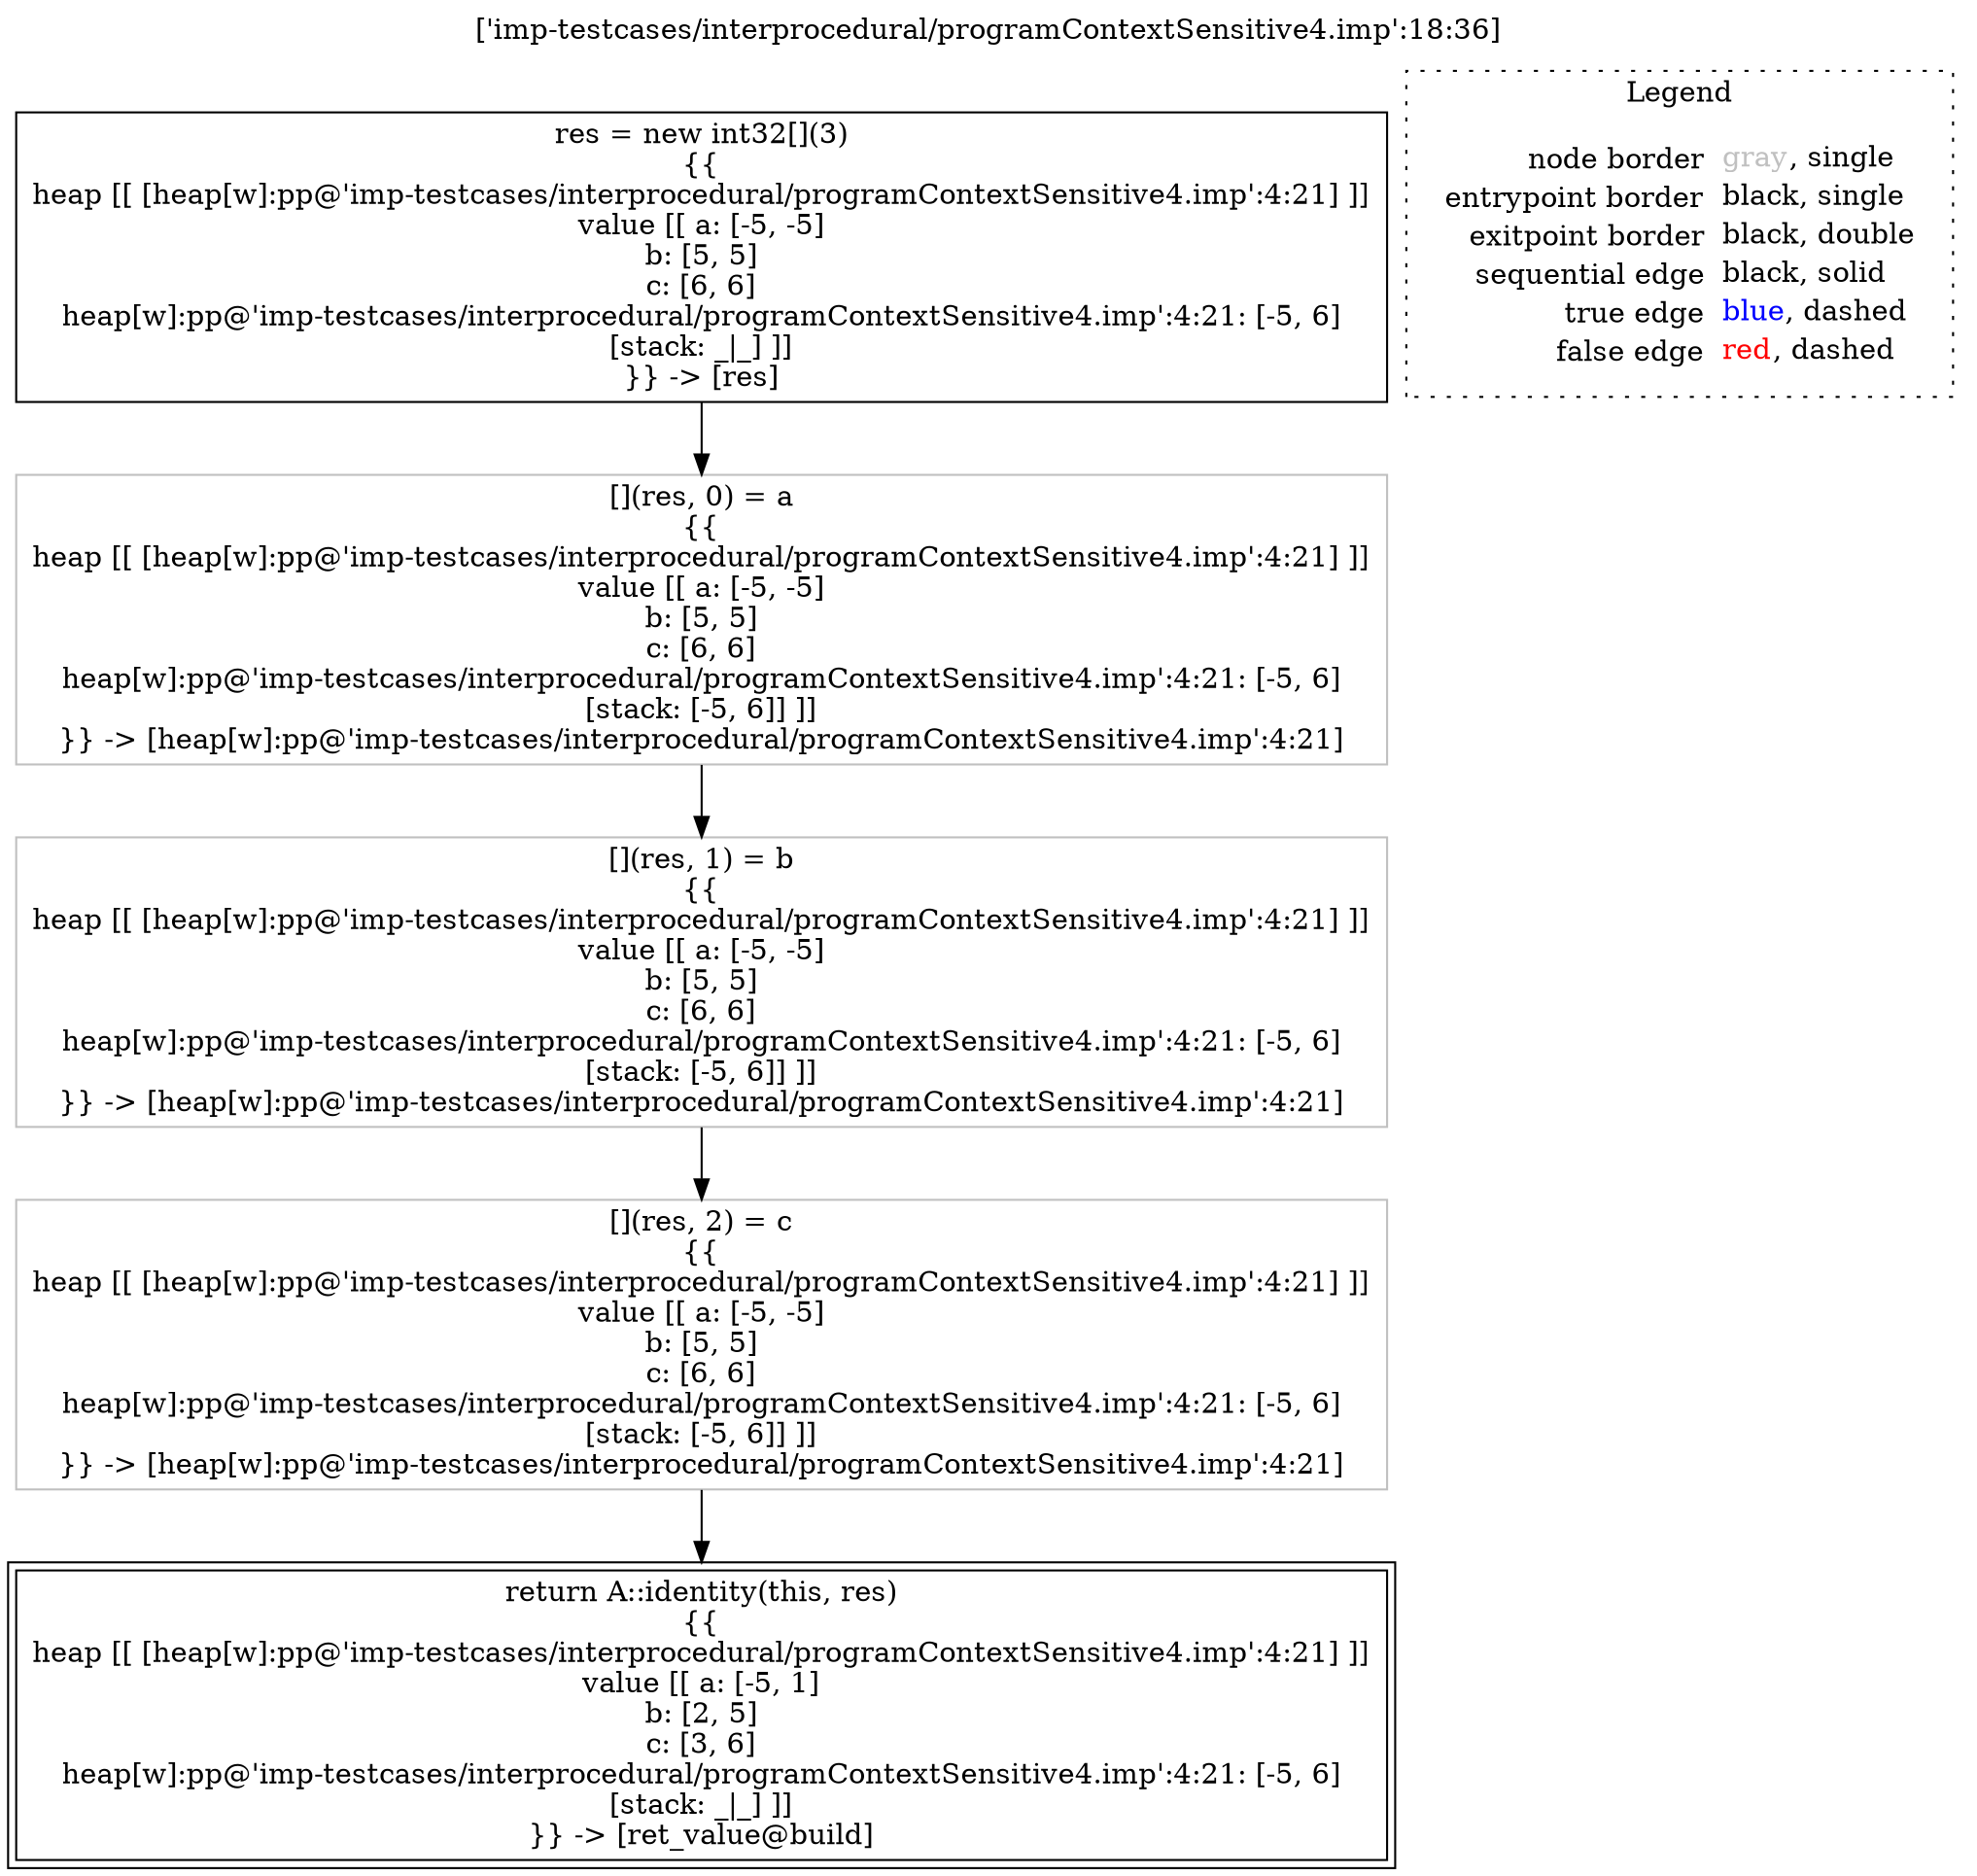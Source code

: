 digraph {
	labelloc="t";
	label="['imp-testcases/interprocedural/programContextSensitive4.imp':18:36]";
	"node0" [shape="rect",color="black",label=<res = new int32[](3)<BR/>{{<BR/>heap [[ [heap[w]:pp@'imp-testcases/interprocedural/programContextSensitive4.imp':4:21] ]]<BR/>value [[ a: [-5, -5]<BR/>b: [5, 5]<BR/>c: [6, 6]<BR/>heap[w]:pp@'imp-testcases/interprocedural/programContextSensitive4.imp':4:21: [-5, 6]<BR/>[stack: _|_] ]]<BR/>}} -&gt; [res]>];
	"node1" [shape="rect",color="gray",label=<[](res, 0) = a<BR/>{{<BR/>heap [[ [heap[w]:pp@'imp-testcases/interprocedural/programContextSensitive4.imp':4:21] ]]<BR/>value [[ a: [-5, -5]<BR/>b: [5, 5]<BR/>c: [6, 6]<BR/>heap[w]:pp@'imp-testcases/interprocedural/programContextSensitive4.imp':4:21: [-5, 6]<BR/>[stack: [-5, 6]] ]]<BR/>}} -&gt; [heap[w]:pp@'imp-testcases/interprocedural/programContextSensitive4.imp':4:21]>];
	"node2" [shape="rect",color="gray",label=<[](res, 1) = b<BR/>{{<BR/>heap [[ [heap[w]:pp@'imp-testcases/interprocedural/programContextSensitive4.imp':4:21] ]]<BR/>value [[ a: [-5, -5]<BR/>b: [5, 5]<BR/>c: [6, 6]<BR/>heap[w]:pp@'imp-testcases/interprocedural/programContextSensitive4.imp':4:21: [-5, 6]<BR/>[stack: [-5, 6]] ]]<BR/>}} -&gt; [heap[w]:pp@'imp-testcases/interprocedural/programContextSensitive4.imp':4:21]>];
	"node3" [shape="rect",color="black",peripheries="2",label=<return A::identity(this, res)<BR/>{{<BR/>heap [[ [heap[w]:pp@'imp-testcases/interprocedural/programContextSensitive4.imp':4:21] ]]<BR/>value [[ a: [-5, 1]<BR/>b: [2, 5]<BR/>c: [3, 6]<BR/>heap[w]:pp@'imp-testcases/interprocedural/programContextSensitive4.imp':4:21: [-5, 6]<BR/>[stack: _|_] ]]<BR/>}} -&gt; [ret_value@build]>];
	"node4" [shape="rect",color="gray",label=<[](res, 2) = c<BR/>{{<BR/>heap [[ [heap[w]:pp@'imp-testcases/interprocedural/programContextSensitive4.imp':4:21] ]]<BR/>value [[ a: [-5, -5]<BR/>b: [5, 5]<BR/>c: [6, 6]<BR/>heap[w]:pp@'imp-testcases/interprocedural/programContextSensitive4.imp':4:21: [-5, 6]<BR/>[stack: [-5, 6]] ]]<BR/>}} -&gt; [heap[w]:pp@'imp-testcases/interprocedural/programContextSensitive4.imp':4:21]>];
	"node0" -> "node1" [color="black"];
	"node1" -> "node2" [color="black"];
	"node2" -> "node4" [color="black"];
	"node4" -> "node3" [color="black"];
subgraph cluster_legend {
	label="Legend";
	style=dotted;
	node [shape=plaintext];
	"legend" [label=<<table border="0" cellpadding="2" cellspacing="0" cellborder="0"><tr><td align="right">node border&nbsp;</td><td align="left"><font color="gray">gray</font>, single</td></tr><tr><td align="right">entrypoint border&nbsp;</td><td align="left"><font color="black">black</font>, single</td></tr><tr><td align="right">exitpoint border&nbsp;</td><td align="left"><font color="black">black</font>, double</td></tr><tr><td align="right">sequential edge&nbsp;</td><td align="left"><font color="black">black</font>, solid</td></tr><tr><td align="right">true edge&nbsp;</td><td align="left"><font color="blue">blue</font>, dashed</td></tr><tr><td align="right">false edge&nbsp;</td><td align="left"><font color="red">red</font>, dashed</td></tr></table>>];
}

}
